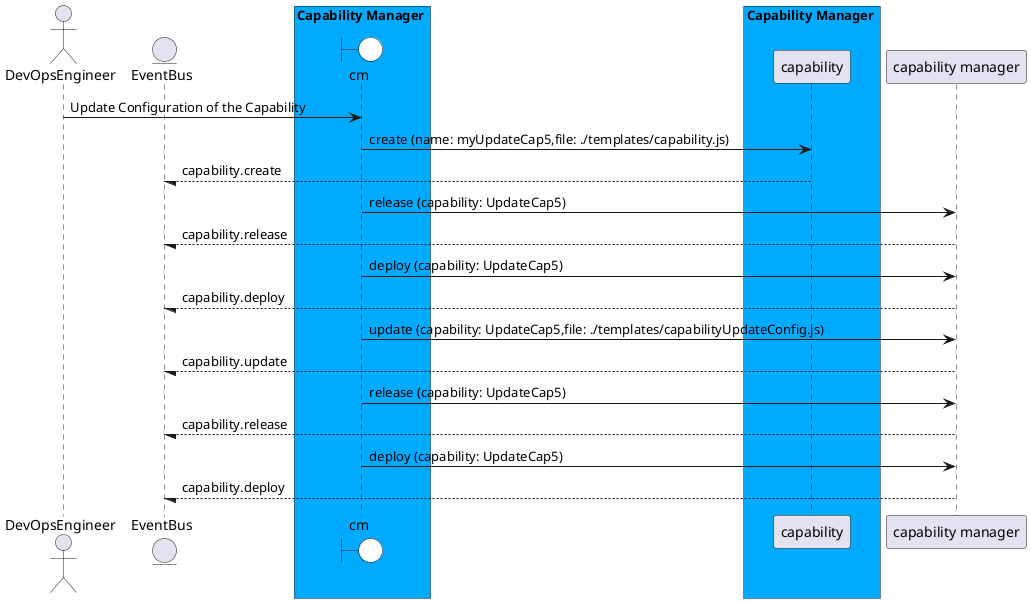@startuml

actor "DevOpsEngineer"


entity EventBus

box Capability Manager #00aaff
    boundary cm #white
end box


box Capability Manager #00aaff
            participant capability
    end box


"DevOpsEngineer" -> cm: Update Configuration of the Capability

    cm -> "capability": create (name: myUpdateCap5,file: ./templates/capability.js)

    "capability" --/ EventBus: capability.create

    cm -> "capability manager": release (capability: UpdateCap5)

    "capability manager" --/ EventBus: capability.release

    cm -> "capability manager": deploy (capability: UpdateCap5)

    "capability manager" --/ EventBus: capability.deploy

    cm -> "capability manager": update (capability: UpdateCap5,file: ./templates/capabilityUpdateConfig.js)

    "capability manager" --/ EventBus: capability.update

    cm -> "capability manager": release (capability: UpdateCap5)

    "capability manager" --/ EventBus: capability.release

    cm -> "capability manager": deploy (capability: UpdateCap5)

    "capability manager" --/ EventBus: capability.deploy



@enduml

